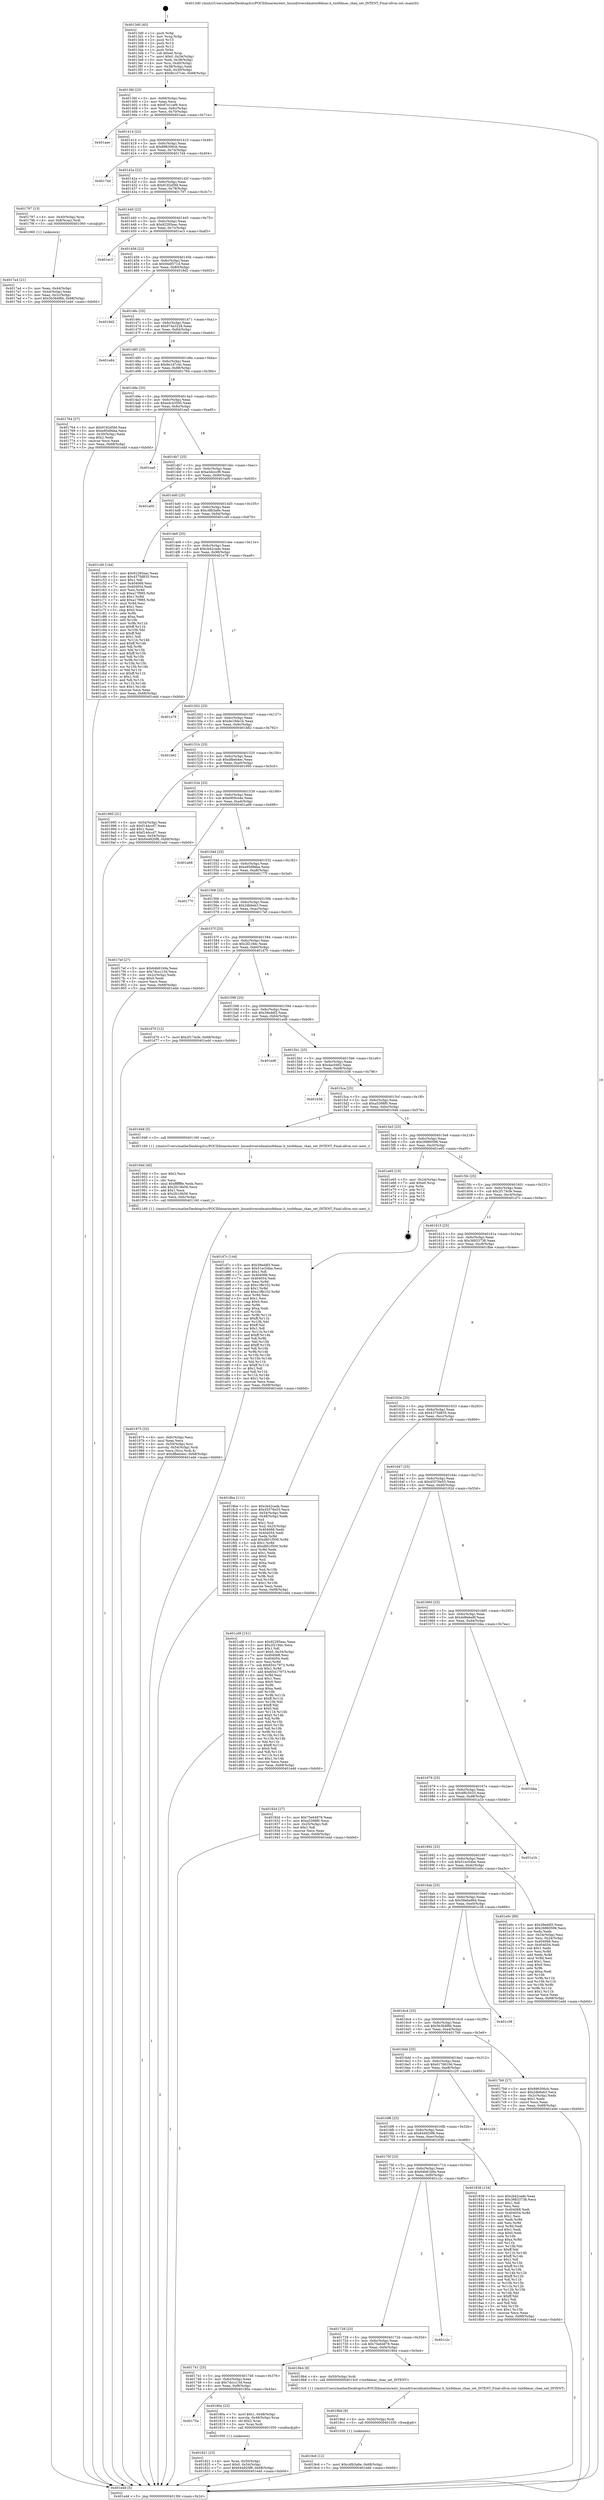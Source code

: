 digraph "0x4013d0" {
  label = "0x4013d0 (/mnt/c/Users/mathe/Desktop/tcc/POCII/binaries/extr_linuxdriversdmatxx9dmac.h_txx9dmac_chan_set_INTENT_Final-ollvm.out::main(0))"
  labelloc = "t"
  node[shape=record]

  Entry [label="",width=0.3,height=0.3,shape=circle,fillcolor=black,style=filled]
  "0x4013fd" [label="{
     0x4013fd [23]\l
     | [instrs]\l
     &nbsp;&nbsp;0x4013fd \<+3\>: mov -0x68(%rbp),%eax\l
     &nbsp;&nbsp;0x401400 \<+2\>: mov %eax,%ecx\l
     &nbsp;&nbsp;0x401402 \<+6\>: sub $0x87e1caf9,%ecx\l
     &nbsp;&nbsp;0x401408 \<+3\>: mov %eax,-0x6c(%rbp)\l
     &nbsp;&nbsp;0x40140b \<+3\>: mov %ecx,-0x70(%rbp)\l
     &nbsp;&nbsp;0x40140e \<+6\>: je 0000000000401aee \<main+0x71e\>\l
  }"]
  "0x401aee" [label="{
     0x401aee\l
  }", style=dashed]
  "0x401414" [label="{
     0x401414 [22]\l
     | [instrs]\l
     &nbsp;&nbsp;0x401414 \<+5\>: jmp 0000000000401419 \<main+0x49\>\l
     &nbsp;&nbsp;0x401419 \<+3\>: mov -0x6c(%rbp),%eax\l
     &nbsp;&nbsp;0x40141c \<+5\>: sub $0x896306cb,%eax\l
     &nbsp;&nbsp;0x401421 \<+3\>: mov %eax,-0x74(%rbp)\l
     &nbsp;&nbsp;0x401424 \<+6\>: je 00000000004017d4 \<main+0x404\>\l
  }"]
  Exit [label="",width=0.3,height=0.3,shape=circle,fillcolor=black,style=filled,peripheries=2]
  "0x4017d4" [label="{
     0x4017d4\l
  }", style=dashed]
  "0x40142a" [label="{
     0x40142a [22]\l
     | [instrs]\l
     &nbsp;&nbsp;0x40142a \<+5\>: jmp 000000000040142f \<main+0x5f\>\l
     &nbsp;&nbsp;0x40142f \<+3\>: mov -0x6c(%rbp),%eax\l
     &nbsp;&nbsp;0x401432 \<+5\>: sub $0x9182d5fd,%eax\l
     &nbsp;&nbsp;0x401437 \<+3\>: mov %eax,-0x78(%rbp)\l
     &nbsp;&nbsp;0x40143a \<+6\>: je 0000000000401797 \<main+0x3c7\>\l
  }"]
  "0x4019c6" [label="{
     0x4019c6 [12]\l
     | [instrs]\l
     &nbsp;&nbsp;0x4019c6 \<+7\>: movl $0xc4fb3a8e,-0x68(%rbp)\l
     &nbsp;&nbsp;0x4019cd \<+5\>: jmp 0000000000401edd \<main+0xb0d\>\l
  }"]
  "0x401797" [label="{
     0x401797 [13]\l
     | [instrs]\l
     &nbsp;&nbsp;0x401797 \<+4\>: mov -0x40(%rbp),%rax\l
     &nbsp;&nbsp;0x40179b \<+4\>: mov 0x8(%rax),%rdi\l
     &nbsp;&nbsp;0x40179f \<+5\>: call 0000000000401060 \<atoi@plt\>\l
     | [calls]\l
     &nbsp;&nbsp;0x401060 \{1\} (unknown)\l
  }"]
  "0x401440" [label="{
     0x401440 [22]\l
     | [instrs]\l
     &nbsp;&nbsp;0x401440 \<+5\>: jmp 0000000000401445 \<main+0x75\>\l
     &nbsp;&nbsp;0x401445 \<+3\>: mov -0x6c(%rbp),%eax\l
     &nbsp;&nbsp;0x401448 \<+5\>: sub $0x92285eac,%eax\l
     &nbsp;&nbsp;0x40144d \<+3\>: mov %eax,-0x7c(%rbp)\l
     &nbsp;&nbsp;0x401450 \<+6\>: je 0000000000401ec3 \<main+0xaf3\>\l
  }"]
  "0x4019bd" [label="{
     0x4019bd [9]\l
     | [instrs]\l
     &nbsp;&nbsp;0x4019bd \<+4\>: mov -0x50(%rbp),%rdi\l
     &nbsp;&nbsp;0x4019c1 \<+5\>: call 0000000000401030 \<free@plt\>\l
     | [calls]\l
     &nbsp;&nbsp;0x401030 \{1\} (unknown)\l
  }"]
  "0x401ec3" [label="{
     0x401ec3\l
  }", style=dashed]
  "0x401456" [label="{
     0x401456 [22]\l
     | [instrs]\l
     &nbsp;&nbsp;0x401456 \<+5\>: jmp 000000000040145b \<main+0x8b\>\l
     &nbsp;&nbsp;0x40145b \<+3\>: mov -0x6c(%rbp),%eax\l
     &nbsp;&nbsp;0x40145e \<+5\>: sub $0x94df371d,%eax\l
     &nbsp;&nbsp;0x401463 \<+3\>: mov %eax,-0x80(%rbp)\l
     &nbsp;&nbsp;0x401466 \<+6\>: je 00000000004019d2 \<main+0x602\>\l
  }"]
  "0x401975" [label="{
     0x401975 [32]\l
     | [instrs]\l
     &nbsp;&nbsp;0x401975 \<+6\>: mov -0xfc(%rbp),%ecx\l
     &nbsp;&nbsp;0x40197b \<+3\>: imul %eax,%ecx\l
     &nbsp;&nbsp;0x40197e \<+4\>: mov -0x50(%rbp),%rsi\l
     &nbsp;&nbsp;0x401982 \<+4\>: movslq -0x54(%rbp),%rdi\l
     &nbsp;&nbsp;0x401986 \<+3\>: mov %ecx,(%rsi,%rdi,4)\l
     &nbsp;&nbsp;0x401989 \<+7\>: movl $0xdfbeb4ec,-0x68(%rbp)\l
     &nbsp;&nbsp;0x401990 \<+5\>: jmp 0000000000401edd \<main+0xb0d\>\l
  }"]
  "0x4019d2" [label="{
     0x4019d2\l
  }", style=dashed]
  "0x40146c" [label="{
     0x40146c [25]\l
     | [instrs]\l
     &nbsp;&nbsp;0x40146c \<+5\>: jmp 0000000000401471 \<main+0xa1\>\l
     &nbsp;&nbsp;0x401471 \<+3\>: mov -0x6c(%rbp),%eax\l
     &nbsp;&nbsp;0x401474 \<+5\>: sub $0x974a3228,%eax\l
     &nbsp;&nbsp;0x401479 \<+6\>: mov %eax,-0x84(%rbp)\l
     &nbsp;&nbsp;0x40147f \<+6\>: je 0000000000401e84 \<main+0xab4\>\l
  }"]
  "0x40194d" [label="{
     0x40194d [40]\l
     | [instrs]\l
     &nbsp;&nbsp;0x40194d \<+5\>: mov $0x2,%ecx\l
     &nbsp;&nbsp;0x401952 \<+1\>: cltd\l
     &nbsp;&nbsp;0x401953 \<+2\>: idiv %ecx\l
     &nbsp;&nbsp;0x401955 \<+6\>: imul $0xfffffffe,%edx,%ecx\l
     &nbsp;&nbsp;0x40195b \<+6\>: add $0x2fc16b56,%ecx\l
     &nbsp;&nbsp;0x401961 \<+3\>: add $0x1,%ecx\l
     &nbsp;&nbsp;0x401964 \<+6\>: sub $0x2fc16b56,%ecx\l
     &nbsp;&nbsp;0x40196a \<+6\>: mov %ecx,-0xfc(%rbp)\l
     &nbsp;&nbsp;0x401970 \<+5\>: call 0000000000401160 \<next_i\>\l
     | [calls]\l
     &nbsp;&nbsp;0x401160 \{1\} (/mnt/c/Users/mathe/Desktop/tcc/POCII/binaries/extr_linuxdriversdmatxx9dmac.h_txx9dmac_chan_set_INTENT_Final-ollvm.out::next_i)\l
  }"]
  "0x401e84" [label="{
     0x401e84\l
  }", style=dashed]
  "0x401485" [label="{
     0x401485 [25]\l
     | [instrs]\l
     &nbsp;&nbsp;0x401485 \<+5\>: jmp 000000000040148a \<main+0xba\>\l
     &nbsp;&nbsp;0x40148a \<+3\>: mov -0x6c(%rbp),%eax\l
     &nbsp;&nbsp;0x40148d \<+5\>: sub $0x9e1d7c4c,%eax\l
     &nbsp;&nbsp;0x401492 \<+6\>: mov %eax,-0x88(%rbp)\l
     &nbsp;&nbsp;0x401498 \<+6\>: je 0000000000401764 \<main+0x394\>\l
  }"]
  "0x401821" [label="{
     0x401821 [23]\l
     | [instrs]\l
     &nbsp;&nbsp;0x401821 \<+4\>: mov %rax,-0x50(%rbp)\l
     &nbsp;&nbsp;0x401825 \<+7\>: movl $0x0,-0x54(%rbp)\l
     &nbsp;&nbsp;0x40182c \<+7\>: movl $0x644920f8,-0x68(%rbp)\l
     &nbsp;&nbsp;0x401833 \<+5\>: jmp 0000000000401edd \<main+0xb0d\>\l
  }"]
  "0x401764" [label="{
     0x401764 [27]\l
     | [instrs]\l
     &nbsp;&nbsp;0x401764 \<+5\>: mov $0x9182d5fd,%eax\l
     &nbsp;&nbsp;0x401769 \<+5\>: mov $0xe95d9dea,%ecx\l
     &nbsp;&nbsp;0x40176e \<+3\>: mov -0x30(%rbp),%edx\l
     &nbsp;&nbsp;0x401771 \<+3\>: cmp $0x2,%edx\l
     &nbsp;&nbsp;0x401774 \<+3\>: cmovne %ecx,%eax\l
     &nbsp;&nbsp;0x401777 \<+3\>: mov %eax,-0x68(%rbp)\l
     &nbsp;&nbsp;0x40177a \<+5\>: jmp 0000000000401edd \<main+0xb0d\>\l
  }"]
  "0x40149e" [label="{
     0x40149e [25]\l
     | [instrs]\l
     &nbsp;&nbsp;0x40149e \<+5\>: jmp 00000000004014a3 \<main+0xd3\>\l
     &nbsp;&nbsp;0x4014a3 \<+3\>: mov -0x6c(%rbp),%eax\l
     &nbsp;&nbsp;0x4014a6 \<+5\>: sub $0xa4c43595,%eax\l
     &nbsp;&nbsp;0x4014ab \<+6\>: mov %eax,-0x8c(%rbp)\l
     &nbsp;&nbsp;0x4014b1 \<+6\>: je 0000000000401ea5 \<main+0xad5\>\l
  }"]
  "0x401edd" [label="{
     0x401edd [5]\l
     | [instrs]\l
     &nbsp;&nbsp;0x401edd \<+5\>: jmp 00000000004013fd \<main+0x2d\>\l
  }"]
  "0x4013d0" [label="{
     0x4013d0 [45]\l
     | [instrs]\l
     &nbsp;&nbsp;0x4013d0 \<+1\>: push %rbp\l
     &nbsp;&nbsp;0x4013d1 \<+3\>: mov %rsp,%rbp\l
     &nbsp;&nbsp;0x4013d4 \<+2\>: push %r15\l
     &nbsp;&nbsp;0x4013d6 \<+2\>: push %r14\l
     &nbsp;&nbsp;0x4013d8 \<+2\>: push %r12\l
     &nbsp;&nbsp;0x4013da \<+1\>: push %rbx\l
     &nbsp;&nbsp;0x4013db \<+7\>: sub $0xe0,%rsp\l
     &nbsp;&nbsp;0x4013e2 \<+7\>: movl $0x0,-0x34(%rbp)\l
     &nbsp;&nbsp;0x4013e9 \<+3\>: mov %edi,-0x38(%rbp)\l
     &nbsp;&nbsp;0x4013ec \<+4\>: mov %rsi,-0x40(%rbp)\l
     &nbsp;&nbsp;0x4013f0 \<+3\>: mov -0x38(%rbp),%edi\l
     &nbsp;&nbsp;0x4013f3 \<+3\>: mov %edi,-0x30(%rbp)\l
     &nbsp;&nbsp;0x4013f6 \<+7\>: movl $0x9e1d7c4c,-0x68(%rbp)\l
  }"]
  "0x4017a4" [label="{
     0x4017a4 [21]\l
     | [instrs]\l
     &nbsp;&nbsp;0x4017a4 \<+3\>: mov %eax,-0x44(%rbp)\l
     &nbsp;&nbsp;0x4017a7 \<+3\>: mov -0x44(%rbp),%eax\l
     &nbsp;&nbsp;0x4017aa \<+3\>: mov %eax,-0x2c(%rbp)\l
     &nbsp;&nbsp;0x4017ad \<+7\>: movl $0x5b3b4f6b,-0x68(%rbp)\l
     &nbsp;&nbsp;0x4017b4 \<+5\>: jmp 0000000000401edd \<main+0xb0d\>\l
  }"]
  "0x40175a" [label="{
     0x40175a\l
  }", style=dashed]
  "0x401ea5" [label="{
     0x401ea5\l
  }", style=dashed]
  "0x4014b7" [label="{
     0x4014b7 [25]\l
     | [instrs]\l
     &nbsp;&nbsp;0x4014b7 \<+5\>: jmp 00000000004014bc \<main+0xec\>\l
     &nbsp;&nbsp;0x4014bc \<+3\>: mov -0x6c(%rbp),%eax\l
     &nbsp;&nbsp;0x4014bf \<+5\>: sub $0xa5dcccf9,%eax\l
     &nbsp;&nbsp;0x4014c4 \<+6\>: mov %eax,-0x90(%rbp)\l
     &nbsp;&nbsp;0x4014ca \<+6\>: je 0000000000401a00 \<main+0x630\>\l
  }"]
  "0x40180a" [label="{
     0x40180a [23]\l
     | [instrs]\l
     &nbsp;&nbsp;0x40180a \<+7\>: movl $0x1,-0x48(%rbp)\l
     &nbsp;&nbsp;0x401811 \<+4\>: movslq -0x48(%rbp),%rax\l
     &nbsp;&nbsp;0x401815 \<+4\>: shl $0x2,%rax\l
     &nbsp;&nbsp;0x401819 \<+3\>: mov %rax,%rdi\l
     &nbsp;&nbsp;0x40181c \<+5\>: call 0000000000401050 \<malloc@plt\>\l
     | [calls]\l
     &nbsp;&nbsp;0x401050 \{1\} (unknown)\l
  }"]
  "0x401a00" [label="{
     0x401a00\l
  }", style=dashed]
  "0x4014d0" [label="{
     0x4014d0 [25]\l
     | [instrs]\l
     &nbsp;&nbsp;0x4014d0 \<+5\>: jmp 00000000004014d5 \<main+0x105\>\l
     &nbsp;&nbsp;0x4014d5 \<+3\>: mov -0x6c(%rbp),%eax\l
     &nbsp;&nbsp;0x4014d8 \<+5\>: sub $0xc4fb3a8e,%eax\l
     &nbsp;&nbsp;0x4014dd \<+6\>: mov %eax,-0x94(%rbp)\l
     &nbsp;&nbsp;0x4014e3 \<+6\>: je 0000000000401c49 \<main+0x879\>\l
  }"]
  "0x401741" [label="{
     0x401741 [25]\l
     | [instrs]\l
     &nbsp;&nbsp;0x401741 \<+5\>: jmp 0000000000401746 \<main+0x376\>\l
     &nbsp;&nbsp;0x401746 \<+3\>: mov -0x6c(%rbp),%eax\l
     &nbsp;&nbsp;0x401749 \<+5\>: sub $0x7dccc13d,%eax\l
     &nbsp;&nbsp;0x40174e \<+6\>: mov %eax,-0xf8(%rbp)\l
     &nbsp;&nbsp;0x401754 \<+6\>: je 000000000040180a \<main+0x43a\>\l
  }"]
  "0x401c49" [label="{
     0x401c49 [144]\l
     | [instrs]\l
     &nbsp;&nbsp;0x401c49 \<+5\>: mov $0x92285eac,%eax\l
     &nbsp;&nbsp;0x401c4e \<+5\>: mov $0x4375d835,%ecx\l
     &nbsp;&nbsp;0x401c53 \<+2\>: mov $0x1,%dl\l
     &nbsp;&nbsp;0x401c55 \<+7\>: mov 0x404068,%esi\l
     &nbsp;&nbsp;0x401c5c \<+7\>: mov 0x404054,%edi\l
     &nbsp;&nbsp;0x401c63 \<+3\>: mov %esi,%r8d\l
     &nbsp;&nbsp;0x401c66 \<+7\>: sub $0xa17f985,%r8d\l
     &nbsp;&nbsp;0x401c6d \<+4\>: sub $0x1,%r8d\l
     &nbsp;&nbsp;0x401c71 \<+7\>: add $0xa17f985,%r8d\l
     &nbsp;&nbsp;0x401c78 \<+4\>: imul %r8d,%esi\l
     &nbsp;&nbsp;0x401c7c \<+3\>: and $0x1,%esi\l
     &nbsp;&nbsp;0x401c7f \<+3\>: cmp $0x0,%esi\l
     &nbsp;&nbsp;0x401c82 \<+4\>: sete %r9b\l
     &nbsp;&nbsp;0x401c86 \<+3\>: cmp $0xa,%edi\l
     &nbsp;&nbsp;0x401c89 \<+4\>: setl %r10b\l
     &nbsp;&nbsp;0x401c8d \<+3\>: mov %r9b,%r11b\l
     &nbsp;&nbsp;0x401c90 \<+4\>: xor $0xff,%r11b\l
     &nbsp;&nbsp;0x401c94 \<+3\>: mov %r10b,%bl\l
     &nbsp;&nbsp;0x401c97 \<+3\>: xor $0xff,%bl\l
     &nbsp;&nbsp;0x401c9a \<+3\>: xor $0x1,%dl\l
     &nbsp;&nbsp;0x401c9d \<+3\>: mov %r11b,%r14b\l
     &nbsp;&nbsp;0x401ca0 \<+4\>: and $0xff,%r14b\l
     &nbsp;&nbsp;0x401ca4 \<+3\>: and %dl,%r9b\l
     &nbsp;&nbsp;0x401ca7 \<+3\>: mov %bl,%r15b\l
     &nbsp;&nbsp;0x401caa \<+4\>: and $0xff,%r15b\l
     &nbsp;&nbsp;0x401cae \<+3\>: and %dl,%r10b\l
     &nbsp;&nbsp;0x401cb1 \<+3\>: or %r9b,%r14b\l
     &nbsp;&nbsp;0x401cb4 \<+3\>: or %r10b,%r15b\l
     &nbsp;&nbsp;0x401cb7 \<+3\>: xor %r15b,%r14b\l
     &nbsp;&nbsp;0x401cba \<+3\>: or %bl,%r11b\l
     &nbsp;&nbsp;0x401cbd \<+4\>: xor $0xff,%r11b\l
     &nbsp;&nbsp;0x401cc1 \<+3\>: or $0x1,%dl\l
     &nbsp;&nbsp;0x401cc4 \<+3\>: and %dl,%r11b\l
     &nbsp;&nbsp;0x401cc7 \<+3\>: or %r11b,%r14b\l
     &nbsp;&nbsp;0x401cca \<+4\>: test $0x1,%r14b\l
     &nbsp;&nbsp;0x401cce \<+3\>: cmovne %ecx,%eax\l
     &nbsp;&nbsp;0x401cd1 \<+3\>: mov %eax,-0x68(%rbp)\l
     &nbsp;&nbsp;0x401cd4 \<+5\>: jmp 0000000000401edd \<main+0xb0d\>\l
  }"]
  "0x4014e9" [label="{
     0x4014e9 [25]\l
     | [instrs]\l
     &nbsp;&nbsp;0x4014e9 \<+5\>: jmp 00000000004014ee \<main+0x11e\>\l
     &nbsp;&nbsp;0x4014ee \<+3\>: mov -0x6c(%rbp),%eax\l
     &nbsp;&nbsp;0x4014f1 \<+5\>: sub $0xcb42cade,%eax\l
     &nbsp;&nbsp;0x4014f6 \<+6\>: mov %eax,-0x98(%rbp)\l
     &nbsp;&nbsp;0x4014fc \<+6\>: je 0000000000401e78 \<main+0xaa8\>\l
  }"]
  "0x4019b4" [label="{
     0x4019b4 [9]\l
     | [instrs]\l
     &nbsp;&nbsp;0x4019b4 \<+4\>: mov -0x50(%rbp),%rdi\l
     &nbsp;&nbsp;0x4019b8 \<+5\>: call 00000000004013c0 \<txx9dmac_chan_set_INTENT\>\l
     | [calls]\l
     &nbsp;&nbsp;0x4013c0 \{1\} (/mnt/c/Users/mathe/Desktop/tcc/POCII/binaries/extr_linuxdriversdmatxx9dmac.h_txx9dmac_chan_set_INTENT_Final-ollvm.out::txx9dmac_chan_set_INTENT)\l
  }"]
  "0x401e78" [label="{
     0x401e78\l
  }", style=dashed]
  "0x401502" [label="{
     0x401502 [25]\l
     | [instrs]\l
     &nbsp;&nbsp;0x401502 \<+5\>: jmp 0000000000401507 \<main+0x137\>\l
     &nbsp;&nbsp;0x401507 \<+3\>: mov -0x6c(%rbp),%eax\l
     &nbsp;&nbsp;0x40150a \<+5\>: sub $0xde19de1b,%eax\l
     &nbsp;&nbsp;0x40150f \<+6\>: mov %eax,-0x9c(%rbp)\l
     &nbsp;&nbsp;0x401515 \<+6\>: je 0000000000401b62 \<main+0x792\>\l
  }"]
  "0x401728" [label="{
     0x401728 [25]\l
     | [instrs]\l
     &nbsp;&nbsp;0x401728 \<+5\>: jmp 000000000040172d \<main+0x35d\>\l
     &nbsp;&nbsp;0x40172d \<+3\>: mov -0x6c(%rbp),%eax\l
     &nbsp;&nbsp;0x401730 \<+5\>: sub $0x75e64878,%eax\l
     &nbsp;&nbsp;0x401735 \<+6\>: mov %eax,-0xf4(%rbp)\l
     &nbsp;&nbsp;0x40173b \<+6\>: je 00000000004019b4 \<main+0x5e4\>\l
  }"]
  "0x401b62" [label="{
     0x401b62\l
  }", style=dashed]
  "0x40151b" [label="{
     0x40151b [25]\l
     | [instrs]\l
     &nbsp;&nbsp;0x40151b \<+5\>: jmp 0000000000401520 \<main+0x150\>\l
     &nbsp;&nbsp;0x401520 \<+3\>: mov -0x6c(%rbp),%eax\l
     &nbsp;&nbsp;0x401523 \<+5\>: sub $0xdfbeb4ec,%eax\l
     &nbsp;&nbsp;0x401528 \<+6\>: mov %eax,-0xa0(%rbp)\l
     &nbsp;&nbsp;0x40152e \<+6\>: je 0000000000401995 \<main+0x5c5\>\l
  }"]
  "0x401c2c" [label="{
     0x401c2c\l
  }", style=dashed]
  "0x401995" [label="{
     0x401995 [31]\l
     | [instrs]\l
     &nbsp;&nbsp;0x401995 \<+3\>: mov -0x54(%rbp),%eax\l
     &nbsp;&nbsp;0x401998 \<+5\>: sub $0xf14dccd7,%eax\l
     &nbsp;&nbsp;0x40199d \<+3\>: add $0x1,%eax\l
     &nbsp;&nbsp;0x4019a0 \<+5\>: add $0xf14dccd7,%eax\l
     &nbsp;&nbsp;0x4019a5 \<+3\>: mov %eax,-0x54(%rbp)\l
     &nbsp;&nbsp;0x4019a8 \<+7\>: movl $0x644920f8,-0x68(%rbp)\l
     &nbsp;&nbsp;0x4019af \<+5\>: jmp 0000000000401edd \<main+0xb0d\>\l
  }"]
  "0x401534" [label="{
     0x401534 [25]\l
     | [instrs]\l
     &nbsp;&nbsp;0x401534 \<+5\>: jmp 0000000000401539 \<main+0x169\>\l
     &nbsp;&nbsp;0x401539 \<+3\>: mov -0x6c(%rbp),%eax\l
     &nbsp;&nbsp;0x40153c \<+5\>: sub $0xe909ce4e,%eax\l
     &nbsp;&nbsp;0x401541 \<+6\>: mov %eax,-0xa4(%rbp)\l
     &nbsp;&nbsp;0x401547 \<+6\>: je 0000000000401a68 \<main+0x698\>\l
  }"]
  "0x40170f" [label="{
     0x40170f [25]\l
     | [instrs]\l
     &nbsp;&nbsp;0x40170f \<+5\>: jmp 0000000000401714 \<main+0x344\>\l
     &nbsp;&nbsp;0x401714 \<+3\>: mov -0x6c(%rbp),%eax\l
     &nbsp;&nbsp;0x401717 \<+5\>: sub $0x64b81b9a,%eax\l
     &nbsp;&nbsp;0x40171c \<+6\>: mov %eax,-0xf0(%rbp)\l
     &nbsp;&nbsp;0x401722 \<+6\>: je 0000000000401c2c \<main+0x85c\>\l
  }"]
  "0x401a68" [label="{
     0x401a68\l
  }", style=dashed]
  "0x40154d" [label="{
     0x40154d [25]\l
     | [instrs]\l
     &nbsp;&nbsp;0x40154d \<+5\>: jmp 0000000000401552 \<main+0x182\>\l
     &nbsp;&nbsp;0x401552 \<+3\>: mov -0x6c(%rbp),%eax\l
     &nbsp;&nbsp;0x401555 \<+5\>: sub $0xe95d9dea,%eax\l
     &nbsp;&nbsp;0x40155a \<+6\>: mov %eax,-0xa8(%rbp)\l
     &nbsp;&nbsp;0x401560 \<+6\>: je 000000000040177f \<main+0x3af\>\l
  }"]
  "0x401838" [label="{
     0x401838 [134]\l
     | [instrs]\l
     &nbsp;&nbsp;0x401838 \<+5\>: mov $0xcb42cade,%eax\l
     &nbsp;&nbsp;0x40183d \<+5\>: mov $0x36833738,%ecx\l
     &nbsp;&nbsp;0x401842 \<+2\>: mov $0x1,%dl\l
     &nbsp;&nbsp;0x401844 \<+2\>: xor %esi,%esi\l
     &nbsp;&nbsp;0x401846 \<+7\>: mov 0x404068,%edi\l
     &nbsp;&nbsp;0x40184d \<+8\>: mov 0x404054,%r8d\l
     &nbsp;&nbsp;0x401855 \<+3\>: sub $0x1,%esi\l
     &nbsp;&nbsp;0x401858 \<+3\>: mov %edi,%r9d\l
     &nbsp;&nbsp;0x40185b \<+3\>: add %esi,%r9d\l
     &nbsp;&nbsp;0x40185e \<+4\>: imul %r9d,%edi\l
     &nbsp;&nbsp;0x401862 \<+3\>: and $0x1,%edi\l
     &nbsp;&nbsp;0x401865 \<+3\>: cmp $0x0,%edi\l
     &nbsp;&nbsp;0x401868 \<+4\>: sete %r10b\l
     &nbsp;&nbsp;0x40186c \<+4\>: cmp $0xa,%r8d\l
     &nbsp;&nbsp;0x401870 \<+4\>: setl %r11b\l
     &nbsp;&nbsp;0x401874 \<+3\>: mov %r10b,%bl\l
     &nbsp;&nbsp;0x401877 \<+3\>: xor $0xff,%bl\l
     &nbsp;&nbsp;0x40187a \<+3\>: mov %r11b,%r14b\l
     &nbsp;&nbsp;0x40187d \<+4\>: xor $0xff,%r14b\l
     &nbsp;&nbsp;0x401881 \<+3\>: xor $0x1,%dl\l
     &nbsp;&nbsp;0x401884 \<+3\>: mov %bl,%r15b\l
     &nbsp;&nbsp;0x401887 \<+4\>: and $0xff,%r15b\l
     &nbsp;&nbsp;0x40188b \<+3\>: and %dl,%r10b\l
     &nbsp;&nbsp;0x40188e \<+3\>: mov %r14b,%r12b\l
     &nbsp;&nbsp;0x401891 \<+4\>: and $0xff,%r12b\l
     &nbsp;&nbsp;0x401895 \<+3\>: and %dl,%r11b\l
     &nbsp;&nbsp;0x401898 \<+3\>: or %r10b,%r15b\l
     &nbsp;&nbsp;0x40189b \<+3\>: or %r11b,%r12b\l
     &nbsp;&nbsp;0x40189e \<+3\>: xor %r12b,%r15b\l
     &nbsp;&nbsp;0x4018a1 \<+3\>: or %r14b,%bl\l
     &nbsp;&nbsp;0x4018a4 \<+3\>: xor $0xff,%bl\l
     &nbsp;&nbsp;0x4018a7 \<+3\>: or $0x1,%dl\l
     &nbsp;&nbsp;0x4018aa \<+2\>: and %dl,%bl\l
     &nbsp;&nbsp;0x4018ac \<+3\>: or %bl,%r15b\l
     &nbsp;&nbsp;0x4018af \<+4\>: test $0x1,%r15b\l
     &nbsp;&nbsp;0x4018b3 \<+3\>: cmovne %ecx,%eax\l
     &nbsp;&nbsp;0x4018b6 \<+3\>: mov %eax,-0x68(%rbp)\l
     &nbsp;&nbsp;0x4018b9 \<+5\>: jmp 0000000000401edd \<main+0xb0d\>\l
  }"]
  "0x40177f" [label="{
     0x40177f\l
  }", style=dashed]
  "0x401566" [label="{
     0x401566 [25]\l
     | [instrs]\l
     &nbsp;&nbsp;0x401566 \<+5\>: jmp 000000000040156b \<main+0x19b\>\l
     &nbsp;&nbsp;0x40156b \<+3\>: mov -0x6c(%rbp),%eax\l
     &nbsp;&nbsp;0x40156e \<+5\>: sub $0x2db6eb3,%eax\l
     &nbsp;&nbsp;0x401573 \<+6\>: mov %eax,-0xac(%rbp)\l
     &nbsp;&nbsp;0x401579 \<+6\>: je 00000000004017ef \<main+0x41f\>\l
  }"]
  "0x4016f6" [label="{
     0x4016f6 [25]\l
     | [instrs]\l
     &nbsp;&nbsp;0x4016f6 \<+5\>: jmp 00000000004016fb \<main+0x32b\>\l
     &nbsp;&nbsp;0x4016fb \<+3\>: mov -0x6c(%rbp),%eax\l
     &nbsp;&nbsp;0x4016fe \<+5\>: sub $0x644920f8,%eax\l
     &nbsp;&nbsp;0x401703 \<+6\>: mov %eax,-0xec(%rbp)\l
     &nbsp;&nbsp;0x401709 \<+6\>: je 0000000000401838 \<main+0x468\>\l
  }"]
  "0x4017ef" [label="{
     0x4017ef [27]\l
     | [instrs]\l
     &nbsp;&nbsp;0x4017ef \<+5\>: mov $0x64b81b9a,%eax\l
     &nbsp;&nbsp;0x4017f4 \<+5\>: mov $0x7dccc13d,%ecx\l
     &nbsp;&nbsp;0x4017f9 \<+3\>: mov -0x2c(%rbp),%edx\l
     &nbsp;&nbsp;0x4017fc \<+3\>: cmp $0x0,%edx\l
     &nbsp;&nbsp;0x4017ff \<+3\>: cmove %ecx,%eax\l
     &nbsp;&nbsp;0x401802 \<+3\>: mov %eax,-0x68(%rbp)\l
     &nbsp;&nbsp;0x401805 \<+5\>: jmp 0000000000401edd \<main+0xb0d\>\l
  }"]
  "0x40157f" [label="{
     0x40157f [25]\l
     | [instrs]\l
     &nbsp;&nbsp;0x40157f \<+5\>: jmp 0000000000401584 \<main+0x1b4\>\l
     &nbsp;&nbsp;0x401584 \<+3\>: mov -0x6c(%rbp),%eax\l
     &nbsp;&nbsp;0x401587 \<+5\>: sub $0x2f219dc,%eax\l
     &nbsp;&nbsp;0x40158c \<+6\>: mov %eax,-0xb0(%rbp)\l
     &nbsp;&nbsp;0x401592 \<+6\>: je 0000000000401d70 \<main+0x9a0\>\l
  }"]
  "0x401c20" [label="{
     0x401c20\l
  }", style=dashed]
  "0x401d70" [label="{
     0x401d70 [12]\l
     | [instrs]\l
     &nbsp;&nbsp;0x401d70 \<+7\>: movl $0x2f174cfe,-0x68(%rbp)\l
     &nbsp;&nbsp;0x401d77 \<+5\>: jmp 0000000000401edd \<main+0xb0d\>\l
  }"]
  "0x401598" [label="{
     0x401598 [25]\l
     | [instrs]\l
     &nbsp;&nbsp;0x401598 \<+5\>: jmp 000000000040159d \<main+0x1cd\>\l
     &nbsp;&nbsp;0x40159d \<+3\>: mov -0x6c(%rbp),%eax\l
     &nbsp;&nbsp;0x4015a0 \<+5\>: sub $0x39eddf3,%eax\l
     &nbsp;&nbsp;0x4015a5 \<+6\>: mov %eax,-0xb4(%rbp)\l
     &nbsp;&nbsp;0x4015ab \<+6\>: je 0000000000401ed6 \<main+0xb06\>\l
  }"]
  "0x4016dd" [label="{
     0x4016dd [25]\l
     | [instrs]\l
     &nbsp;&nbsp;0x4016dd \<+5\>: jmp 00000000004016e2 \<main+0x312\>\l
     &nbsp;&nbsp;0x4016e2 \<+3\>: mov -0x6c(%rbp),%eax\l
     &nbsp;&nbsp;0x4016e5 \<+5\>: sub $0x6176619d,%eax\l
     &nbsp;&nbsp;0x4016ea \<+6\>: mov %eax,-0xe8(%rbp)\l
     &nbsp;&nbsp;0x4016f0 \<+6\>: je 0000000000401c20 \<main+0x850\>\l
  }"]
  "0x401ed6" [label="{
     0x401ed6\l
  }", style=dashed]
  "0x4015b1" [label="{
     0x4015b1 [25]\l
     | [instrs]\l
     &nbsp;&nbsp;0x4015b1 \<+5\>: jmp 00000000004015b6 \<main+0x1e6\>\l
     &nbsp;&nbsp;0x4015b6 \<+3\>: mov -0x6c(%rbp),%eax\l
     &nbsp;&nbsp;0x4015b9 \<+5\>: sub $0x4ac0492,%eax\l
     &nbsp;&nbsp;0x4015be \<+6\>: mov %eax,-0xb8(%rbp)\l
     &nbsp;&nbsp;0x4015c4 \<+6\>: je 0000000000401b56 \<main+0x786\>\l
  }"]
  "0x4017b9" [label="{
     0x4017b9 [27]\l
     | [instrs]\l
     &nbsp;&nbsp;0x4017b9 \<+5\>: mov $0x896306cb,%eax\l
     &nbsp;&nbsp;0x4017be \<+5\>: mov $0x2db6eb3,%ecx\l
     &nbsp;&nbsp;0x4017c3 \<+3\>: mov -0x2c(%rbp),%edx\l
     &nbsp;&nbsp;0x4017c6 \<+3\>: cmp $0x1,%edx\l
     &nbsp;&nbsp;0x4017c9 \<+3\>: cmovl %ecx,%eax\l
     &nbsp;&nbsp;0x4017cc \<+3\>: mov %eax,-0x68(%rbp)\l
     &nbsp;&nbsp;0x4017cf \<+5\>: jmp 0000000000401edd \<main+0xb0d\>\l
  }"]
  "0x401b56" [label="{
     0x401b56\l
  }", style=dashed]
  "0x4015ca" [label="{
     0x4015ca [25]\l
     | [instrs]\l
     &nbsp;&nbsp;0x4015ca \<+5\>: jmp 00000000004015cf \<main+0x1ff\>\l
     &nbsp;&nbsp;0x4015cf \<+3\>: mov -0x6c(%rbp),%eax\l
     &nbsp;&nbsp;0x4015d2 \<+5\>: sub $0xa5398f0,%eax\l
     &nbsp;&nbsp;0x4015d7 \<+6\>: mov %eax,-0xbc(%rbp)\l
     &nbsp;&nbsp;0x4015dd \<+6\>: je 0000000000401948 \<main+0x578\>\l
  }"]
  "0x4016c4" [label="{
     0x4016c4 [25]\l
     | [instrs]\l
     &nbsp;&nbsp;0x4016c4 \<+5\>: jmp 00000000004016c9 \<main+0x2f9\>\l
     &nbsp;&nbsp;0x4016c9 \<+3\>: mov -0x6c(%rbp),%eax\l
     &nbsp;&nbsp;0x4016cc \<+5\>: sub $0x5b3b4f6b,%eax\l
     &nbsp;&nbsp;0x4016d1 \<+6\>: mov %eax,-0xe4(%rbp)\l
     &nbsp;&nbsp;0x4016d7 \<+6\>: je 00000000004017b9 \<main+0x3e9\>\l
  }"]
  "0x401948" [label="{
     0x401948 [5]\l
     | [instrs]\l
     &nbsp;&nbsp;0x401948 \<+5\>: call 0000000000401160 \<next_i\>\l
     | [calls]\l
     &nbsp;&nbsp;0x401160 \{1\} (/mnt/c/Users/mathe/Desktop/tcc/POCII/binaries/extr_linuxdriversdmatxx9dmac.h_txx9dmac_chan_set_INTENT_Final-ollvm.out::next_i)\l
  }"]
  "0x4015e3" [label="{
     0x4015e3 [25]\l
     | [instrs]\l
     &nbsp;&nbsp;0x4015e3 \<+5\>: jmp 00000000004015e8 \<main+0x218\>\l
     &nbsp;&nbsp;0x4015e8 \<+3\>: mov -0x6c(%rbp),%eax\l
     &nbsp;&nbsp;0x4015eb \<+5\>: sub $0x26860596,%eax\l
     &nbsp;&nbsp;0x4015f0 \<+6\>: mov %eax,-0xc0(%rbp)\l
     &nbsp;&nbsp;0x4015f6 \<+6\>: je 0000000000401e65 \<main+0xa95\>\l
  }"]
  "0x401c38" [label="{
     0x401c38\l
  }", style=dashed]
  "0x401e65" [label="{
     0x401e65 [19]\l
     | [instrs]\l
     &nbsp;&nbsp;0x401e65 \<+3\>: mov -0x24(%rbp),%eax\l
     &nbsp;&nbsp;0x401e68 \<+7\>: add $0xe0,%rsp\l
     &nbsp;&nbsp;0x401e6f \<+1\>: pop %rbx\l
     &nbsp;&nbsp;0x401e70 \<+2\>: pop %r12\l
     &nbsp;&nbsp;0x401e72 \<+2\>: pop %r14\l
     &nbsp;&nbsp;0x401e74 \<+2\>: pop %r15\l
     &nbsp;&nbsp;0x401e76 \<+1\>: pop %rbp\l
     &nbsp;&nbsp;0x401e77 \<+1\>: ret\l
  }"]
  "0x4015fc" [label="{
     0x4015fc [25]\l
     | [instrs]\l
     &nbsp;&nbsp;0x4015fc \<+5\>: jmp 0000000000401601 \<main+0x231\>\l
     &nbsp;&nbsp;0x401601 \<+3\>: mov -0x6c(%rbp),%eax\l
     &nbsp;&nbsp;0x401604 \<+5\>: sub $0x2f174cfe,%eax\l
     &nbsp;&nbsp;0x401609 \<+6\>: mov %eax,-0xc4(%rbp)\l
     &nbsp;&nbsp;0x40160f \<+6\>: je 0000000000401d7c \<main+0x9ac\>\l
  }"]
  "0x4016ab" [label="{
     0x4016ab [25]\l
     | [instrs]\l
     &nbsp;&nbsp;0x4016ab \<+5\>: jmp 00000000004016b0 \<main+0x2e0\>\l
     &nbsp;&nbsp;0x4016b0 \<+3\>: mov -0x6c(%rbp),%eax\l
     &nbsp;&nbsp;0x4016b3 \<+5\>: sub $0x58eba96d,%eax\l
     &nbsp;&nbsp;0x4016b8 \<+6\>: mov %eax,-0xe0(%rbp)\l
     &nbsp;&nbsp;0x4016be \<+6\>: je 0000000000401c38 \<main+0x868\>\l
  }"]
  "0x401d7c" [label="{
     0x401d7c [144]\l
     | [instrs]\l
     &nbsp;&nbsp;0x401d7c \<+5\>: mov $0x39eddf3,%eax\l
     &nbsp;&nbsp;0x401d81 \<+5\>: mov $0x51ec54be,%ecx\l
     &nbsp;&nbsp;0x401d86 \<+2\>: mov $0x1,%dl\l
     &nbsp;&nbsp;0x401d88 \<+7\>: mov 0x404068,%esi\l
     &nbsp;&nbsp;0x401d8f \<+7\>: mov 0x404054,%edi\l
     &nbsp;&nbsp;0x401d96 \<+3\>: mov %esi,%r8d\l
     &nbsp;&nbsp;0x401d99 \<+7\>: sub $0xc1ffe102,%r8d\l
     &nbsp;&nbsp;0x401da0 \<+4\>: sub $0x1,%r8d\l
     &nbsp;&nbsp;0x401da4 \<+7\>: add $0xc1ffe102,%r8d\l
     &nbsp;&nbsp;0x401dab \<+4\>: imul %r8d,%esi\l
     &nbsp;&nbsp;0x401daf \<+3\>: and $0x1,%esi\l
     &nbsp;&nbsp;0x401db2 \<+3\>: cmp $0x0,%esi\l
     &nbsp;&nbsp;0x401db5 \<+4\>: sete %r9b\l
     &nbsp;&nbsp;0x401db9 \<+3\>: cmp $0xa,%edi\l
     &nbsp;&nbsp;0x401dbc \<+4\>: setl %r10b\l
     &nbsp;&nbsp;0x401dc0 \<+3\>: mov %r9b,%r11b\l
     &nbsp;&nbsp;0x401dc3 \<+4\>: xor $0xff,%r11b\l
     &nbsp;&nbsp;0x401dc7 \<+3\>: mov %r10b,%bl\l
     &nbsp;&nbsp;0x401dca \<+3\>: xor $0xff,%bl\l
     &nbsp;&nbsp;0x401dcd \<+3\>: xor $0x1,%dl\l
     &nbsp;&nbsp;0x401dd0 \<+3\>: mov %r11b,%r14b\l
     &nbsp;&nbsp;0x401dd3 \<+4\>: and $0xff,%r14b\l
     &nbsp;&nbsp;0x401dd7 \<+3\>: and %dl,%r9b\l
     &nbsp;&nbsp;0x401dda \<+3\>: mov %bl,%r15b\l
     &nbsp;&nbsp;0x401ddd \<+4\>: and $0xff,%r15b\l
     &nbsp;&nbsp;0x401de1 \<+3\>: and %dl,%r10b\l
     &nbsp;&nbsp;0x401de4 \<+3\>: or %r9b,%r14b\l
     &nbsp;&nbsp;0x401de7 \<+3\>: or %r10b,%r15b\l
     &nbsp;&nbsp;0x401dea \<+3\>: xor %r15b,%r14b\l
     &nbsp;&nbsp;0x401ded \<+3\>: or %bl,%r11b\l
     &nbsp;&nbsp;0x401df0 \<+4\>: xor $0xff,%r11b\l
     &nbsp;&nbsp;0x401df4 \<+3\>: or $0x1,%dl\l
     &nbsp;&nbsp;0x401df7 \<+3\>: and %dl,%r11b\l
     &nbsp;&nbsp;0x401dfa \<+3\>: or %r11b,%r14b\l
     &nbsp;&nbsp;0x401dfd \<+4\>: test $0x1,%r14b\l
     &nbsp;&nbsp;0x401e01 \<+3\>: cmovne %ecx,%eax\l
     &nbsp;&nbsp;0x401e04 \<+3\>: mov %eax,-0x68(%rbp)\l
     &nbsp;&nbsp;0x401e07 \<+5\>: jmp 0000000000401edd \<main+0xb0d\>\l
  }"]
  "0x401615" [label="{
     0x401615 [25]\l
     | [instrs]\l
     &nbsp;&nbsp;0x401615 \<+5\>: jmp 000000000040161a \<main+0x24a\>\l
     &nbsp;&nbsp;0x40161a \<+3\>: mov -0x6c(%rbp),%eax\l
     &nbsp;&nbsp;0x40161d \<+5\>: sub $0x36833738,%eax\l
     &nbsp;&nbsp;0x401622 \<+6\>: mov %eax,-0xc8(%rbp)\l
     &nbsp;&nbsp;0x401628 \<+6\>: je 00000000004018be \<main+0x4ee\>\l
  }"]
  "0x401e0c" [label="{
     0x401e0c [89]\l
     | [instrs]\l
     &nbsp;&nbsp;0x401e0c \<+5\>: mov $0x39eddf3,%eax\l
     &nbsp;&nbsp;0x401e11 \<+5\>: mov $0x26860596,%ecx\l
     &nbsp;&nbsp;0x401e16 \<+2\>: xor %edx,%edx\l
     &nbsp;&nbsp;0x401e18 \<+3\>: mov -0x34(%rbp),%esi\l
     &nbsp;&nbsp;0x401e1b \<+3\>: mov %esi,-0x24(%rbp)\l
     &nbsp;&nbsp;0x401e1e \<+7\>: mov 0x404068,%esi\l
     &nbsp;&nbsp;0x401e25 \<+7\>: mov 0x404054,%edi\l
     &nbsp;&nbsp;0x401e2c \<+3\>: sub $0x1,%edx\l
     &nbsp;&nbsp;0x401e2f \<+3\>: mov %esi,%r8d\l
     &nbsp;&nbsp;0x401e32 \<+3\>: add %edx,%r8d\l
     &nbsp;&nbsp;0x401e35 \<+4\>: imul %r8d,%esi\l
     &nbsp;&nbsp;0x401e39 \<+3\>: and $0x1,%esi\l
     &nbsp;&nbsp;0x401e3c \<+3\>: cmp $0x0,%esi\l
     &nbsp;&nbsp;0x401e3f \<+4\>: sete %r9b\l
     &nbsp;&nbsp;0x401e43 \<+3\>: cmp $0xa,%edi\l
     &nbsp;&nbsp;0x401e46 \<+4\>: setl %r10b\l
     &nbsp;&nbsp;0x401e4a \<+3\>: mov %r9b,%r11b\l
     &nbsp;&nbsp;0x401e4d \<+3\>: and %r10b,%r11b\l
     &nbsp;&nbsp;0x401e50 \<+3\>: xor %r10b,%r9b\l
     &nbsp;&nbsp;0x401e53 \<+3\>: or %r9b,%r11b\l
     &nbsp;&nbsp;0x401e56 \<+4\>: test $0x1,%r11b\l
     &nbsp;&nbsp;0x401e5a \<+3\>: cmovne %ecx,%eax\l
     &nbsp;&nbsp;0x401e5d \<+3\>: mov %eax,-0x68(%rbp)\l
     &nbsp;&nbsp;0x401e60 \<+5\>: jmp 0000000000401edd \<main+0xb0d\>\l
  }"]
  "0x4018be" [label="{
     0x4018be [111]\l
     | [instrs]\l
     &nbsp;&nbsp;0x4018be \<+5\>: mov $0xcb42cade,%eax\l
     &nbsp;&nbsp;0x4018c3 \<+5\>: mov $0x45576e55,%ecx\l
     &nbsp;&nbsp;0x4018c8 \<+3\>: mov -0x54(%rbp),%edx\l
     &nbsp;&nbsp;0x4018cb \<+3\>: cmp -0x48(%rbp),%edx\l
     &nbsp;&nbsp;0x4018ce \<+4\>: setl %sil\l
     &nbsp;&nbsp;0x4018d2 \<+4\>: and $0x1,%sil\l
     &nbsp;&nbsp;0x4018d6 \<+4\>: mov %sil,-0x25(%rbp)\l
     &nbsp;&nbsp;0x4018da \<+7\>: mov 0x404068,%edx\l
     &nbsp;&nbsp;0x4018e1 \<+7\>: mov 0x404054,%edi\l
     &nbsp;&nbsp;0x4018e8 \<+3\>: mov %edx,%r8d\l
     &nbsp;&nbsp;0x4018eb \<+7\>: add $0xd851f500,%r8d\l
     &nbsp;&nbsp;0x4018f2 \<+4\>: sub $0x1,%r8d\l
     &nbsp;&nbsp;0x4018f6 \<+7\>: sub $0xd851f500,%r8d\l
     &nbsp;&nbsp;0x4018fd \<+4\>: imul %r8d,%edx\l
     &nbsp;&nbsp;0x401901 \<+3\>: and $0x1,%edx\l
     &nbsp;&nbsp;0x401904 \<+3\>: cmp $0x0,%edx\l
     &nbsp;&nbsp;0x401907 \<+4\>: sete %sil\l
     &nbsp;&nbsp;0x40190b \<+3\>: cmp $0xa,%edi\l
     &nbsp;&nbsp;0x40190e \<+4\>: setl %r9b\l
     &nbsp;&nbsp;0x401912 \<+3\>: mov %sil,%r10b\l
     &nbsp;&nbsp;0x401915 \<+3\>: and %r9b,%r10b\l
     &nbsp;&nbsp;0x401918 \<+3\>: xor %r9b,%sil\l
     &nbsp;&nbsp;0x40191b \<+3\>: or %sil,%r10b\l
     &nbsp;&nbsp;0x40191e \<+4\>: test $0x1,%r10b\l
     &nbsp;&nbsp;0x401922 \<+3\>: cmovne %ecx,%eax\l
     &nbsp;&nbsp;0x401925 \<+3\>: mov %eax,-0x68(%rbp)\l
     &nbsp;&nbsp;0x401928 \<+5\>: jmp 0000000000401edd \<main+0xb0d\>\l
  }"]
  "0x40162e" [label="{
     0x40162e [25]\l
     | [instrs]\l
     &nbsp;&nbsp;0x40162e \<+5\>: jmp 0000000000401633 \<main+0x263\>\l
     &nbsp;&nbsp;0x401633 \<+3\>: mov -0x6c(%rbp),%eax\l
     &nbsp;&nbsp;0x401636 \<+5\>: sub $0x4375d835,%eax\l
     &nbsp;&nbsp;0x40163b \<+6\>: mov %eax,-0xcc(%rbp)\l
     &nbsp;&nbsp;0x401641 \<+6\>: je 0000000000401cd9 \<main+0x909\>\l
  }"]
  "0x401692" [label="{
     0x401692 [25]\l
     | [instrs]\l
     &nbsp;&nbsp;0x401692 \<+5\>: jmp 0000000000401697 \<main+0x2c7\>\l
     &nbsp;&nbsp;0x401697 \<+3\>: mov -0x6c(%rbp),%eax\l
     &nbsp;&nbsp;0x40169a \<+5\>: sub $0x51ec54be,%eax\l
     &nbsp;&nbsp;0x40169f \<+6\>: mov %eax,-0xdc(%rbp)\l
     &nbsp;&nbsp;0x4016a5 \<+6\>: je 0000000000401e0c \<main+0xa3c\>\l
  }"]
  "0x401cd9" [label="{
     0x401cd9 [151]\l
     | [instrs]\l
     &nbsp;&nbsp;0x401cd9 \<+5\>: mov $0x92285eac,%eax\l
     &nbsp;&nbsp;0x401cde \<+5\>: mov $0x2f219dc,%ecx\l
     &nbsp;&nbsp;0x401ce3 \<+2\>: mov $0x1,%dl\l
     &nbsp;&nbsp;0x401ce5 \<+7\>: movl $0x0,-0x34(%rbp)\l
     &nbsp;&nbsp;0x401cec \<+7\>: mov 0x404068,%esi\l
     &nbsp;&nbsp;0x401cf3 \<+7\>: mov 0x404054,%edi\l
     &nbsp;&nbsp;0x401cfa \<+3\>: mov %esi,%r8d\l
     &nbsp;&nbsp;0x401cfd \<+7\>: sub $0x65417973,%r8d\l
     &nbsp;&nbsp;0x401d04 \<+4\>: sub $0x1,%r8d\l
     &nbsp;&nbsp;0x401d08 \<+7\>: add $0x65417973,%r8d\l
     &nbsp;&nbsp;0x401d0f \<+4\>: imul %r8d,%esi\l
     &nbsp;&nbsp;0x401d13 \<+3\>: and $0x1,%esi\l
     &nbsp;&nbsp;0x401d16 \<+3\>: cmp $0x0,%esi\l
     &nbsp;&nbsp;0x401d19 \<+4\>: sete %r9b\l
     &nbsp;&nbsp;0x401d1d \<+3\>: cmp $0xa,%edi\l
     &nbsp;&nbsp;0x401d20 \<+4\>: setl %r10b\l
     &nbsp;&nbsp;0x401d24 \<+3\>: mov %r9b,%r11b\l
     &nbsp;&nbsp;0x401d27 \<+4\>: xor $0xff,%r11b\l
     &nbsp;&nbsp;0x401d2b \<+3\>: mov %r10b,%bl\l
     &nbsp;&nbsp;0x401d2e \<+3\>: xor $0xff,%bl\l
     &nbsp;&nbsp;0x401d31 \<+3\>: xor $0x0,%dl\l
     &nbsp;&nbsp;0x401d34 \<+3\>: mov %r11b,%r14b\l
     &nbsp;&nbsp;0x401d37 \<+4\>: and $0x0,%r14b\l
     &nbsp;&nbsp;0x401d3b \<+3\>: and %dl,%r9b\l
     &nbsp;&nbsp;0x401d3e \<+3\>: mov %bl,%r15b\l
     &nbsp;&nbsp;0x401d41 \<+4\>: and $0x0,%r15b\l
     &nbsp;&nbsp;0x401d45 \<+3\>: and %dl,%r10b\l
     &nbsp;&nbsp;0x401d48 \<+3\>: or %r9b,%r14b\l
     &nbsp;&nbsp;0x401d4b \<+3\>: or %r10b,%r15b\l
     &nbsp;&nbsp;0x401d4e \<+3\>: xor %r15b,%r14b\l
     &nbsp;&nbsp;0x401d51 \<+3\>: or %bl,%r11b\l
     &nbsp;&nbsp;0x401d54 \<+4\>: xor $0xff,%r11b\l
     &nbsp;&nbsp;0x401d58 \<+3\>: or $0x0,%dl\l
     &nbsp;&nbsp;0x401d5b \<+3\>: and %dl,%r11b\l
     &nbsp;&nbsp;0x401d5e \<+3\>: or %r11b,%r14b\l
     &nbsp;&nbsp;0x401d61 \<+4\>: test $0x1,%r14b\l
     &nbsp;&nbsp;0x401d65 \<+3\>: cmovne %ecx,%eax\l
     &nbsp;&nbsp;0x401d68 \<+3\>: mov %eax,-0x68(%rbp)\l
     &nbsp;&nbsp;0x401d6b \<+5\>: jmp 0000000000401edd \<main+0xb0d\>\l
  }"]
  "0x401647" [label="{
     0x401647 [25]\l
     | [instrs]\l
     &nbsp;&nbsp;0x401647 \<+5\>: jmp 000000000040164c \<main+0x27c\>\l
     &nbsp;&nbsp;0x40164c \<+3\>: mov -0x6c(%rbp),%eax\l
     &nbsp;&nbsp;0x40164f \<+5\>: sub $0x45576e55,%eax\l
     &nbsp;&nbsp;0x401654 \<+6\>: mov %eax,-0xd0(%rbp)\l
     &nbsp;&nbsp;0x40165a \<+6\>: je 000000000040192d \<main+0x55d\>\l
  }"]
  "0x401a1b" [label="{
     0x401a1b\l
  }", style=dashed]
  "0x40192d" [label="{
     0x40192d [27]\l
     | [instrs]\l
     &nbsp;&nbsp;0x40192d \<+5\>: mov $0x75e64878,%eax\l
     &nbsp;&nbsp;0x401932 \<+5\>: mov $0xa5398f0,%ecx\l
     &nbsp;&nbsp;0x401937 \<+3\>: mov -0x25(%rbp),%dl\l
     &nbsp;&nbsp;0x40193a \<+3\>: test $0x1,%dl\l
     &nbsp;&nbsp;0x40193d \<+3\>: cmovne %ecx,%eax\l
     &nbsp;&nbsp;0x401940 \<+3\>: mov %eax,-0x68(%rbp)\l
     &nbsp;&nbsp;0x401943 \<+5\>: jmp 0000000000401edd \<main+0xb0d\>\l
  }"]
  "0x401660" [label="{
     0x401660 [25]\l
     | [instrs]\l
     &nbsp;&nbsp;0x401660 \<+5\>: jmp 0000000000401665 \<main+0x295\>\l
     &nbsp;&nbsp;0x401665 \<+3\>: mov -0x6c(%rbp),%eax\l
     &nbsp;&nbsp;0x401668 \<+5\>: sub $0x4d8ebe8f,%eax\l
     &nbsp;&nbsp;0x40166d \<+6\>: mov %eax,-0xd4(%rbp)\l
     &nbsp;&nbsp;0x401673 \<+6\>: je 0000000000401bba \<main+0x7ea\>\l
  }"]
  "0x401679" [label="{
     0x401679 [25]\l
     | [instrs]\l
     &nbsp;&nbsp;0x401679 \<+5\>: jmp 000000000040167e \<main+0x2ae\>\l
     &nbsp;&nbsp;0x40167e \<+3\>: mov -0x6c(%rbp),%eax\l
     &nbsp;&nbsp;0x401681 \<+5\>: sub $0x4f6c5033,%eax\l
     &nbsp;&nbsp;0x401686 \<+6\>: mov %eax,-0xd8(%rbp)\l
     &nbsp;&nbsp;0x40168c \<+6\>: je 0000000000401a1b \<main+0x64b\>\l
  }"]
  "0x401bba" [label="{
     0x401bba\l
  }", style=dashed]
  Entry -> "0x4013d0" [label=" 1"]
  "0x4013fd" -> "0x401aee" [label=" 0"]
  "0x4013fd" -> "0x401414" [label=" 20"]
  "0x401e65" -> Exit [label=" 1"]
  "0x401414" -> "0x4017d4" [label=" 0"]
  "0x401414" -> "0x40142a" [label=" 20"]
  "0x401e0c" -> "0x401edd" [label=" 1"]
  "0x40142a" -> "0x401797" [label=" 1"]
  "0x40142a" -> "0x401440" [label=" 19"]
  "0x401d7c" -> "0x401edd" [label=" 1"]
  "0x401440" -> "0x401ec3" [label=" 0"]
  "0x401440" -> "0x401456" [label=" 19"]
  "0x401d70" -> "0x401edd" [label=" 1"]
  "0x401456" -> "0x4019d2" [label=" 0"]
  "0x401456" -> "0x40146c" [label=" 19"]
  "0x401cd9" -> "0x401edd" [label=" 1"]
  "0x40146c" -> "0x401e84" [label=" 0"]
  "0x40146c" -> "0x401485" [label=" 19"]
  "0x401c49" -> "0x401edd" [label=" 1"]
  "0x401485" -> "0x401764" [label=" 1"]
  "0x401485" -> "0x40149e" [label=" 18"]
  "0x401764" -> "0x401edd" [label=" 1"]
  "0x4013d0" -> "0x4013fd" [label=" 1"]
  "0x401edd" -> "0x4013fd" [label=" 19"]
  "0x401797" -> "0x4017a4" [label=" 1"]
  "0x4017a4" -> "0x401edd" [label=" 1"]
  "0x4019c6" -> "0x401edd" [label=" 1"]
  "0x40149e" -> "0x401ea5" [label=" 0"]
  "0x40149e" -> "0x4014b7" [label=" 18"]
  "0x4019bd" -> "0x4019c6" [label=" 1"]
  "0x4014b7" -> "0x401a00" [label=" 0"]
  "0x4014b7" -> "0x4014d0" [label=" 18"]
  "0x4019b4" -> "0x4019bd" [label=" 1"]
  "0x4014d0" -> "0x401c49" [label=" 1"]
  "0x4014d0" -> "0x4014e9" [label=" 17"]
  "0x401975" -> "0x401edd" [label=" 1"]
  "0x4014e9" -> "0x401e78" [label=" 0"]
  "0x4014e9" -> "0x401502" [label=" 17"]
  "0x40194d" -> "0x401975" [label=" 1"]
  "0x401502" -> "0x401b62" [label=" 0"]
  "0x401502" -> "0x40151b" [label=" 17"]
  "0x40192d" -> "0x401edd" [label=" 2"]
  "0x40151b" -> "0x401995" [label=" 1"]
  "0x40151b" -> "0x401534" [label=" 16"]
  "0x4018be" -> "0x401edd" [label=" 2"]
  "0x401534" -> "0x401a68" [label=" 0"]
  "0x401534" -> "0x40154d" [label=" 16"]
  "0x401821" -> "0x401edd" [label=" 1"]
  "0x40154d" -> "0x40177f" [label=" 0"]
  "0x40154d" -> "0x401566" [label=" 16"]
  "0x40180a" -> "0x401821" [label=" 1"]
  "0x401566" -> "0x4017ef" [label=" 1"]
  "0x401566" -> "0x40157f" [label=" 15"]
  "0x401741" -> "0x40180a" [label=" 1"]
  "0x40157f" -> "0x401d70" [label=" 1"]
  "0x40157f" -> "0x401598" [label=" 14"]
  "0x401995" -> "0x401edd" [label=" 1"]
  "0x401598" -> "0x401ed6" [label=" 0"]
  "0x401598" -> "0x4015b1" [label=" 14"]
  "0x401728" -> "0x4019b4" [label=" 1"]
  "0x4015b1" -> "0x401b56" [label=" 0"]
  "0x4015b1" -> "0x4015ca" [label=" 14"]
  "0x401948" -> "0x40194d" [label=" 1"]
  "0x4015ca" -> "0x401948" [label=" 1"]
  "0x4015ca" -> "0x4015e3" [label=" 13"]
  "0x40170f" -> "0x401c2c" [label=" 0"]
  "0x4015e3" -> "0x401e65" [label=" 1"]
  "0x4015e3" -> "0x4015fc" [label=" 12"]
  "0x401838" -> "0x401edd" [label=" 2"]
  "0x4015fc" -> "0x401d7c" [label=" 1"]
  "0x4015fc" -> "0x401615" [label=" 11"]
  "0x4016f6" -> "0x401838" [label=" 2"]
  "0x401615" -> "0x4018be" [label=" 2"]
  "0x401615" -> "0x40162e" [label=" 9"]
  "0x401741" -> "0x40175a" [label=" 0"]
  "0x40162e" -> "0x401cd9" [label=" 1"]
  "0x40162e" -> "0x401647" [label=" 8"]
  "0x4016dd" -> "0x401c20" [label=" 0"]
  "0x401647" -> "0x40192d" [label=" 2"]
  "0x401647" -> "0x401660" [label=" 6"]
  "0x401728" -> "0x401741" [label=" 1"]
  "0x401660" -> "0x401bba" [label=" 0"]
  "0x401660" -> "0x401679" [label=" 6"]
  "0x4017ef" -> "0x401edd" [label=" 1"]
  "0x401679" -> "0x401a1b" [label=" 0"]
  "0x401679" -> "0x401692" [label=" 6"]
  "0x4016dd" -> "0x4016f6" [label=" 4"]
  "0x401692" -> "0x401e0c" [label=" 1"]
  "0x401692" -> "0x4016ab" [label=" 5"]
  "0x4016f6" -> "0x40170f" [label=" 2"]
  "0x4016ab" -> "0x401c38" [label=" 0"]
  "0x4016ab" -> "0x4016c4" [label=" 5"]
  "0x40170f" -> "0x401728" [label=" 2"]
  "0x4016c4" -> "0x4017b9" [label=" 1"]
  "0x4016c4" -> "0x4016dd" [label=" 4"]
  "0x4017b9" -> "0x401edd" [label=" 1"]
}
